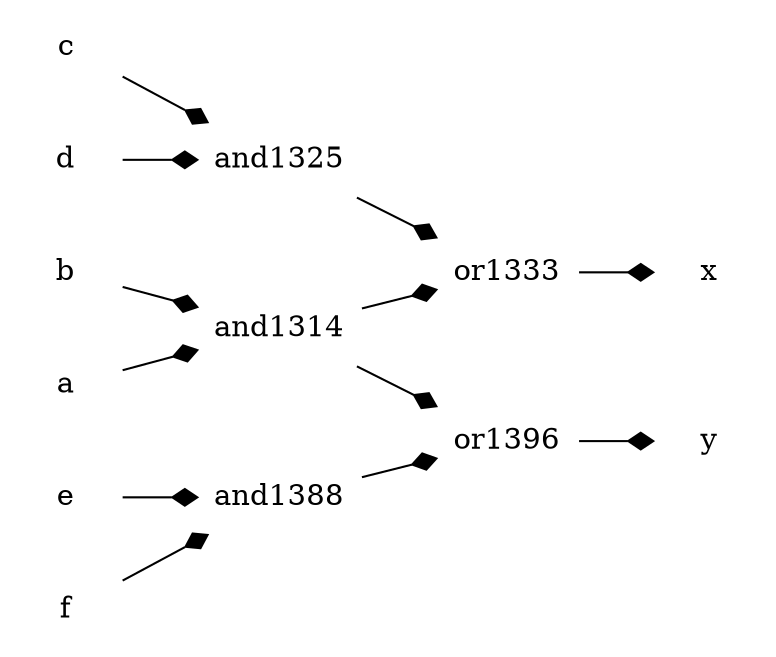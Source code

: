digraph g {
    // header
    rankdir=LR;
    margin=0.01;
    node [shape="plaintext"];
    edge [arrowhead="diamond"];
    // circuit 
    and1314 [label="and1314", image="../../gates/and_noleads.png"];
    and1325 [label="and1325", image="../../gates/and_noleads.png"];
    and1388 [label="and1388", image="../../gates/and_noleads.png"];
    or1333 [label="or1333", image="../../gates/or_noleads.png"];
    or1396 [label="or1396", image="../../gates/or_noleads.png"];
    var1259[label="x"];
    var1263[label="c"];
    var1264[label="d"];
    var1267[label="y"];
    var1268[label="e"];
    var1269[label="f"];
    var1271[label="b"];
    var1272[label="a"];
    var1272 -> and1314 ;
    var1271 -> and1314 ;
    var1263 -> and1325 ;
    var1264 -> and1325 ;
    and1314 -> or1333 ;
    and1325 -> or1333 ;
    or1333 -> var1259 ;
    var1268 -> and1388 ;
    var1269 -> and1388 ;
    and1314 -> or1396 ;
    and1388 -> or1396 ;
    or1396 -> var1267 ;
}

